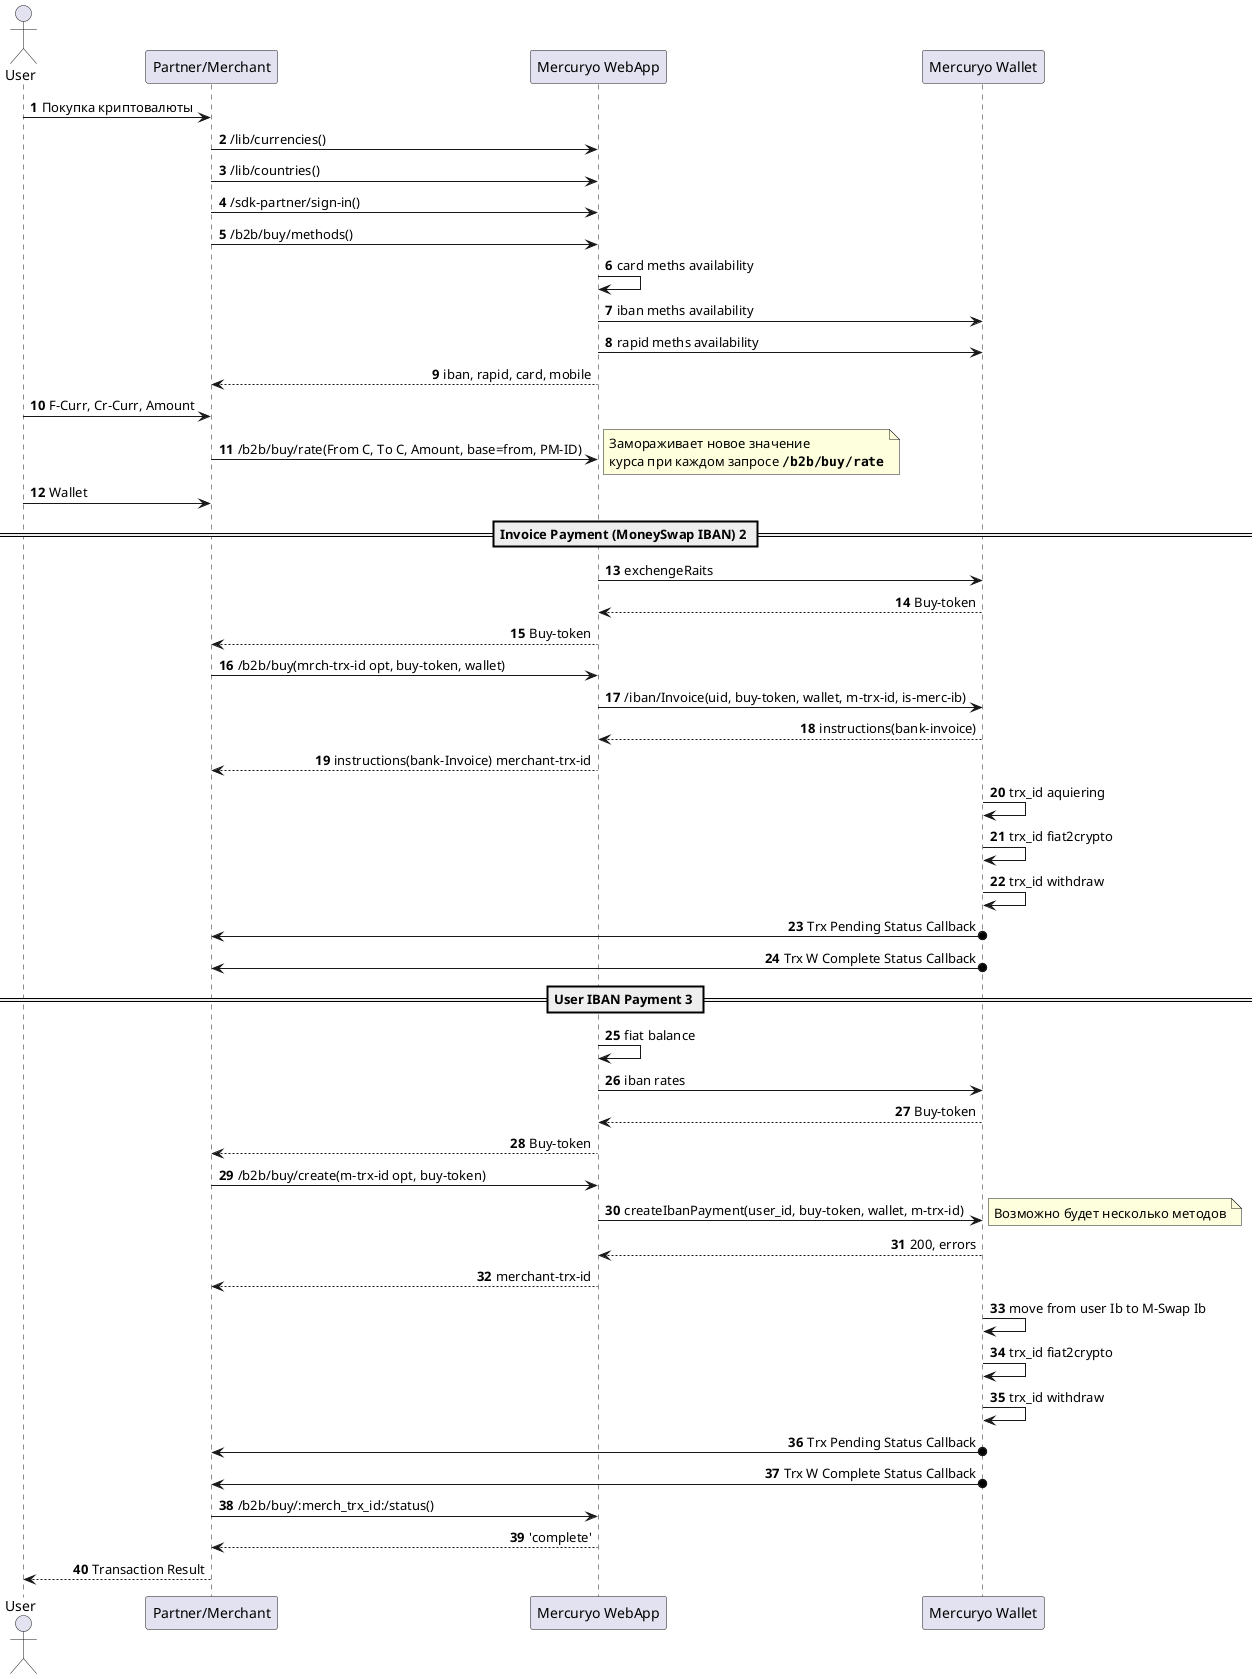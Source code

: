 @startuml
' This UML source uses PlantUML format.
' https://plantuml.com/sequence-diagram for syntax details.
' Optional styles

skinparam shadowing false
skinparam SequenceMessageAlign direction

autonumber

actor User as user
participant "Partner/Merchant" as part
participant "Mercuryo WebApp" as merc
participant "Mercuryo Wallet" as wall

user -> part: Покупка криптовалюты
part -> merc: /lib/currencies()
part -> merc: /lib/countries()
part -> merc: /sdk-partner/sign-in()
part -> merc: /b2b/buy/methods()
merc -> merc: card meths availability
merc -> wall: iban meths availability
merc -> wall: rapid meths availability
merc --> part: iban, rapid, card, mobile
user -> part: F-Curr, Cr-Curr, Amount
part -> merc: /b2b/buy/rate(From C, To C, Amount, base=from, PM-ID)
note right
Замораживает новое значение
курса при каждом запросе **""/b2b/buy/rate""**
end note
user -> part: Wallet
== Invoice Payment (MoneySwap IBAN) 2 ==
merc -> wall: exchengeRaits
wall --> merc: Buy-token
merc --> part: Buy-token
part -> merc: /b2b/buy(mrch-trx-id opt, buy-token, wallet)
merc -> wall: /iban/Invoice(uid, buy-token, wallet, m-trx-id, is-merc-ib)
wall --> merc: instructions(bank-invoice)
merc --> part: instructions(bank-Invoice) merchant-trx-id
wall -> wall: trx_id aquiering
wall -> wall: trx_id fiat2crypto
wall -> wall: trx_id withdraw
' f2c callback нужен?
' реферальные начисления не забыть (партнерам клиентам)
wall o-> part: Trx Pending Status Callback
wall o-> part: Trx W Complete Status Callback
== User IBAN Payment 3 ==
merc -> merc: fiat balance
merc -> wall: iban rates
wall --> merc: Buy-token
merc --> part: Buy-token
part -> merc: /b2b/buy/create(m-trx-id opt, buy-token)
merc -> wall: createIbanPayment(user_id, buy-token, wallet, m-trx-id)
note right
Возможно будет несколько методов
end note
wall --> merc: 200, errors
merc --> part: merchant-trx-id
wall -> wall: move from user Ib to M-Swap Ib
wall -> wall: trx_id fiat2crypto
wall -> wall: trx_id withdraw
wall o-> part: Trx Pending Status Callback
wall o-> part: Trx W Complete Status Callback
part -> merc: /b2b/buy/:merch_trx_id:/status()
merc --> part: 'complete'
part --> user: Transaction Result

@enduml

